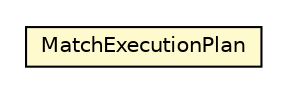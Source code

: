 #!/usr/local/bin/dot
#
# Class diagram 
# Generated by UMLGraph version R5_6-24-gf6e263 (http://www.umlgraph.org/)
#

digraph G {
	edge [fontname="Helvetica",fontsize=10,labelfontname="Helvetica",labelfontsize=10];
	node [fontname="Helvetica",fontsize=10,shape=plaintext];
	nodesep=0.25;
	ranksep=0.5;
	// com.orientechnologies.orient.core.sql.parser.OMatchStatement.MatchExecutionPlan
	c2467685 [label=<<table title="com.orientechnologies.orient.core.sql.parser.OMatchStatement.MatchExecutionPlan" border="0" cellborder="1" cellspacing="0" cellpadding="2" port="p" bgcolor="lemonChiffon" href="./OMatchStatement.MatchExecutionPlan.html">
		<tr><td><table border="0" cellspacing="0" cellpadding="1">
<tr><td align="center" balign="center"> MatchExecutionPlan </td></tr>
		</table></td></tr>
		</table>>, URL="./OMatchStatement.MatchExecutionPlan.html", fontname="Helvetica", fontcolor="black", fontsize=10.0];
}

